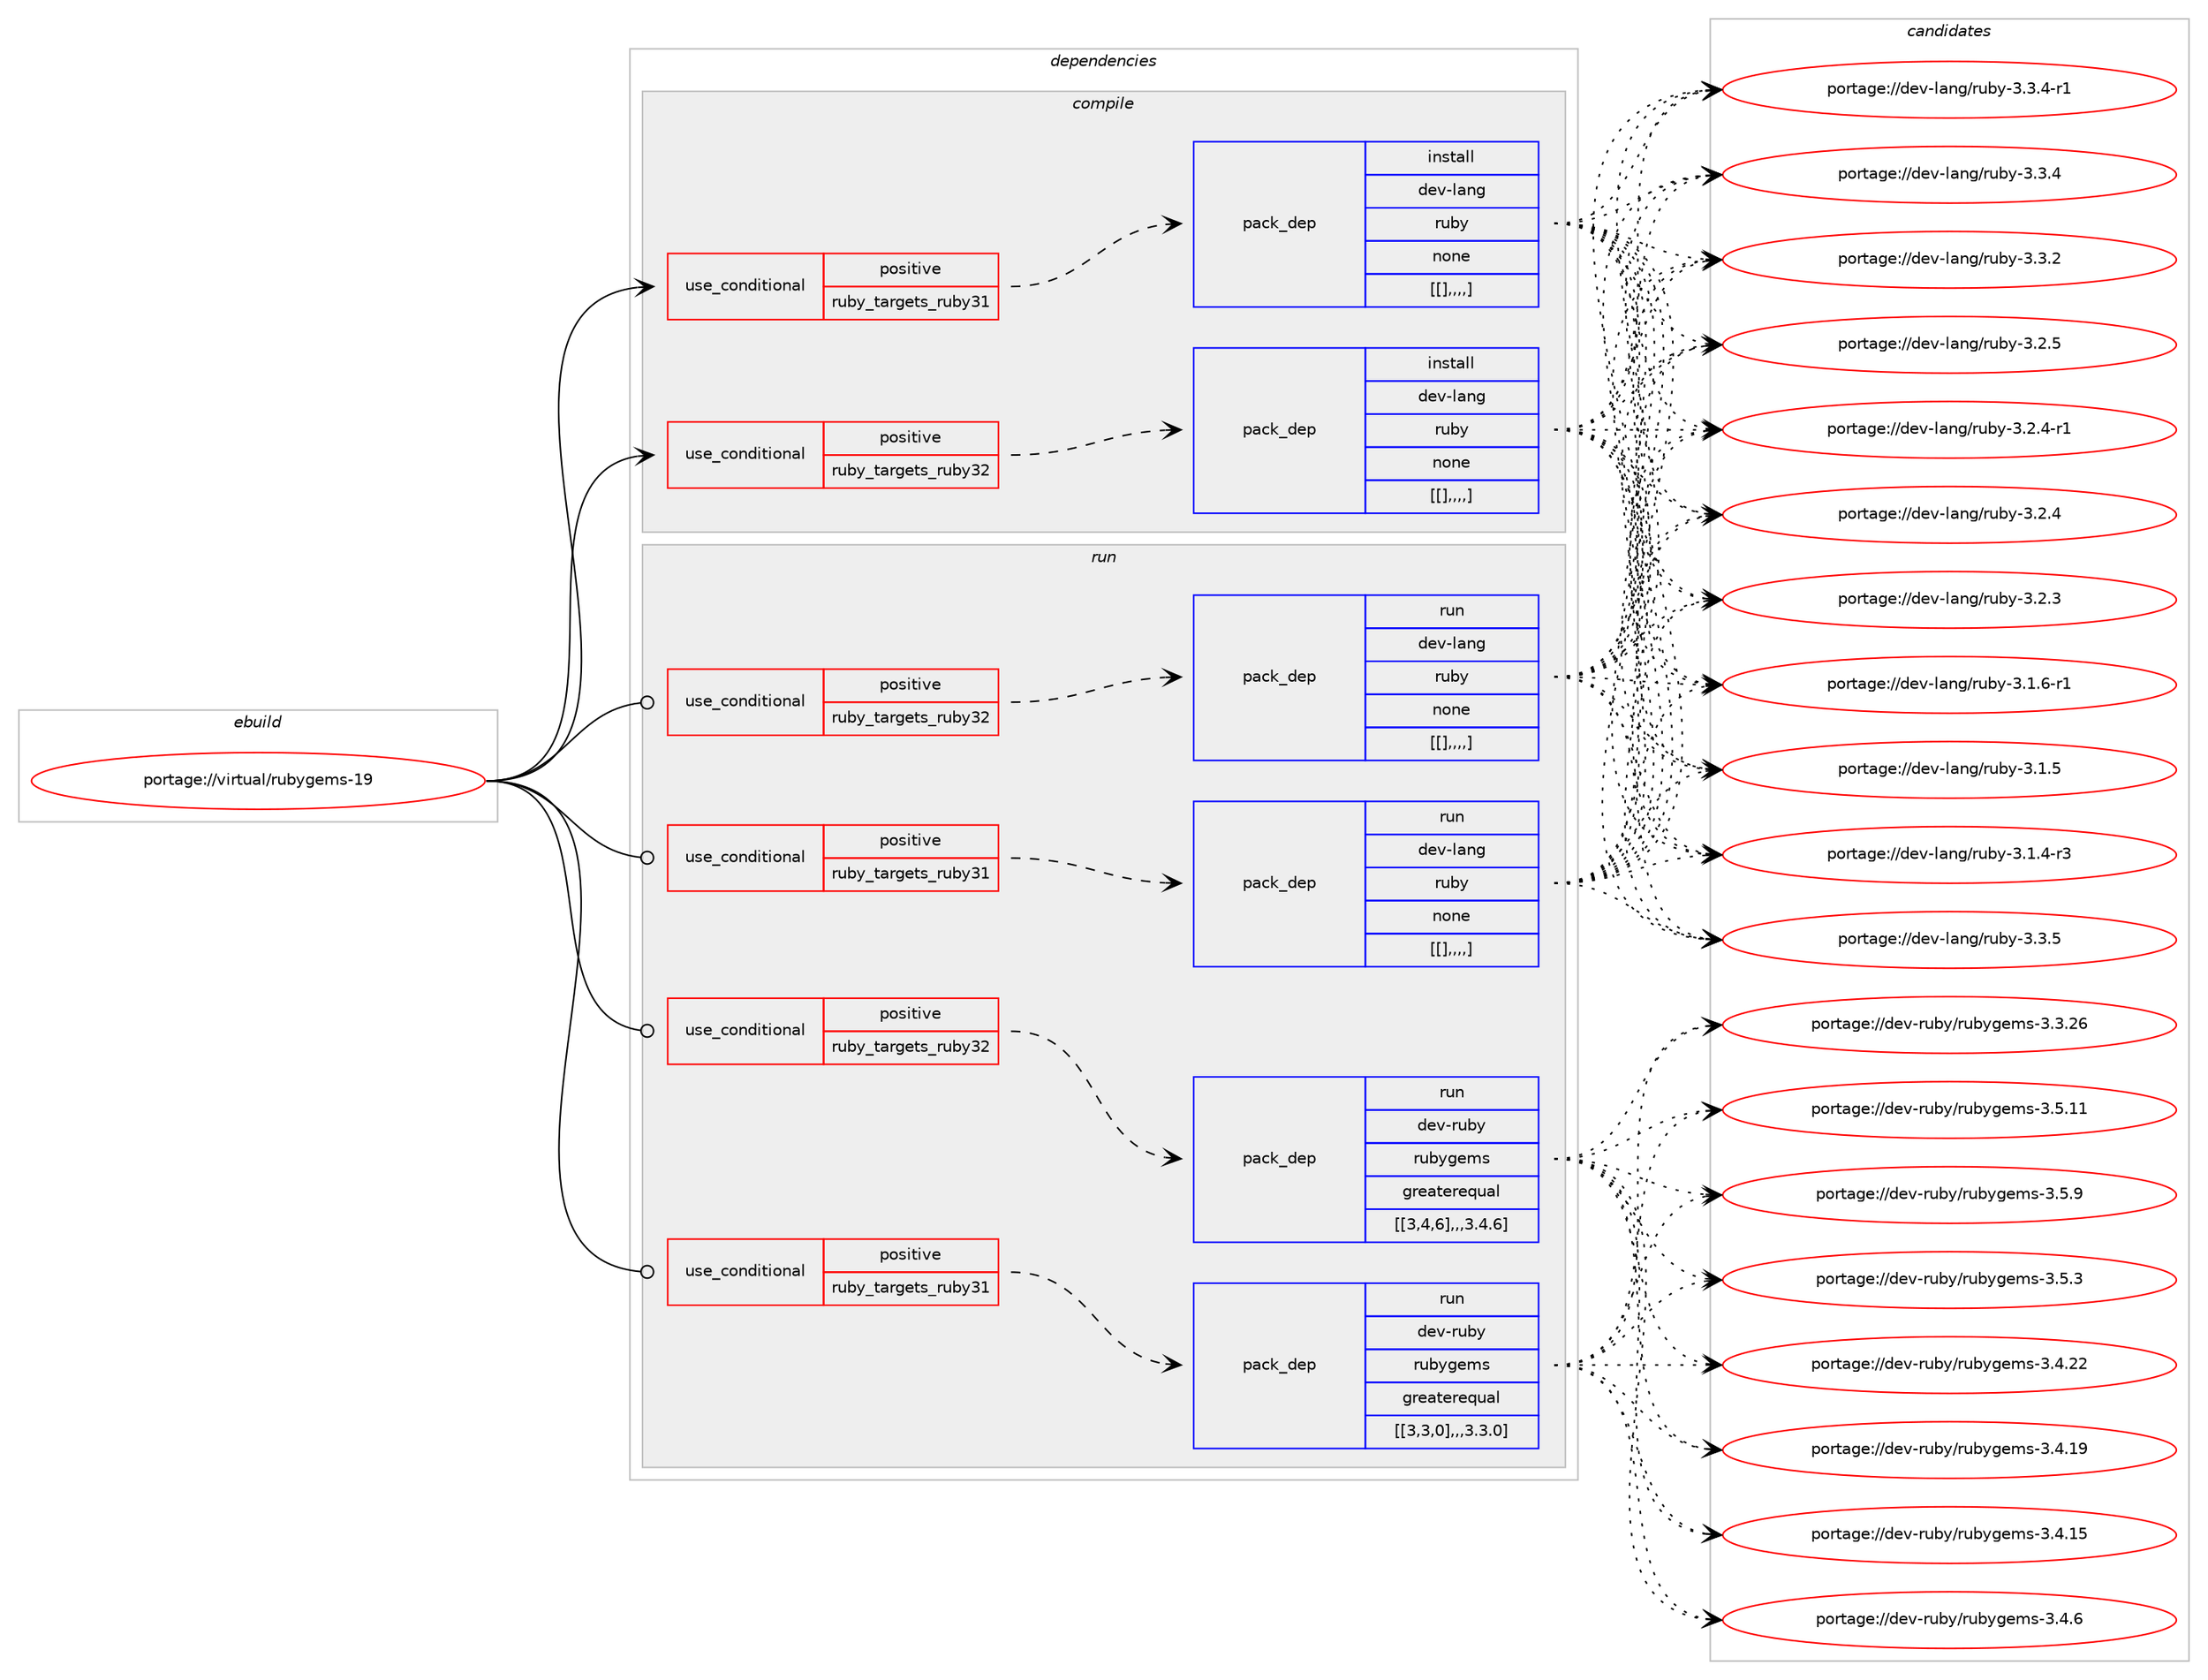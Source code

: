 digraph prolog {

# *************
# Graph options
# *************

newrank=true;
concentrate=true;
compound=true;
graph [rankdir=LR,fontname=Helvetica,fontsize=10,ranksep=1.5];#, ranksep=2.5, nodesep=0.2];
edge  [arrowhead=vee];
node  [fontname=Helvetica,fontsize=10];

# **********
# The ebuild
# **********

subgraph cluster_leftcol {
color=gray;
label=<<i>ebuild</i>>;
id [label="portage://virtual/rubygems-19", color=red, width=4, href="../virtual/rubygems-19.svg"];
}

# ****************
# The dependencies
# ****************

subgraph cluster_midcol {
color=gray;
label=<<i>dependencies</i>>;
subgraph cluster_compile {
fillcolor="#eeeeee";
style=filled;
label=<<i>compile</i>>;
subgraph cond123447 {
dependency463715 [label=<<TABLE BORDER="0" CELLBORDER="1" CELLSPACING="0" CELLPADDING="4"><TR><TD ROWSPAN="3" CELLPADDING="10">use_conditional</TD></TR><TR><TD>positive</TD></TR><TR><TD>ruby_targets_ruby31</TD></TR></TABLE>>, shape=none, color=red];
subgraph pack336926 {
dependency463716 [label=<<TABLE BORDER="0" CELLBORDER="1" CELLSPACING="0" CELLPADDING="4" WIDTH="220"><TR><TD ROWSPAN="6" CELLPADDING="30">pack_dep</TD></TR><TR><TD WIDTH="110">install</TD></TR><TR><TD>dev-lang</TD></TR><TR><TD>ruby</TD></TR><TR><TD>none</TD></TR><TR><TD>[[],,,,]</TD></TR></TABLE>>, shape=none, color=blue];
}
dependency463715:e -> dependency463716:w [weight=20,style="dashed",arrowhead="vee"];
}
id:e -> dependency463715:w [weight=20,style="solid",arrowhead="vee"];
subgraph cond123448 {
dependency463717 [label=<<TABLE BORDER="0" CELLBORDER="1" CELLSPACING="0" CELLPADDING="4"><TR><TD ROWSPAN="3" CELLPADDING="10">use_conditional</TD></TR><TR><TD>positive</TD></TR><TR><TD>ruby_targets_ruby32</TD></TR></TABLE>>, shape=none, color=red];
subgraph pack336927 {
dependency463718 [label=<<TABLE BORDER="0" CELLBORDER="1" CELLSPACING="0" CELLPADDING="4" WIDTH="220"><TR><TD ROWSPAN="6" CELLPADDING="30">pack_dep</TD></TR><TR><TD WIDTH="110">install</TD></TR><TR><TD>dev-lang</TD></TR><TR><TD>ruby</TD></TR><TR><TD>none</TD></TR><TR><TD>[[],,,,]</TD></TR></TABLE>>, shape=none, color=blue];
}
dependency463717:e -> dependency463718:w [weight=20,style="dashed",arrowhead="vee"];
}
id:e -> dependency463717:w [weight=20,style="solid",arrowhead="vee"];
}
subgraph cluster_compileandrun {
fillcolor="#eeeeee";
style=filled;
label=<<i>compile and run</i>>;
}
subgraph cluster_run {
fillcolor="#eeeeee";
style=filled;
label=<<i>run</i>>;
subgraph cond123449 {
dependency463719 [label=<<TABLE BORDER="0" CELLBORDER="1" CELLSPACING="0" CELLPADDING="4"><TR><TD ROWSPAN="3" CELLPADDING="10">use_conditional</TD></TR><TR><TD>positive</TD></TR><TR><TD>ruby_targets_ruby31</TD></TR></TABLE>>, shape=none, color=red];
subgraph pack336928 {
dependency463720 [label=<<TABLE BORDER="0" CELLBORDER="1" CELLSPACING="0" CELLPADDING="4" WIDTH="220"><TR><TD ROWSPAN="6" CELLPADDING="30">pack_dep</TD></TR><TR><TD WIDTH="110">run</TD></TR><TR><TD>dev-lang</TD></TR><TR><TD>ruby</TD></TR><TR><TD>none</TD></TR><TR><TD>[[],,,,]</TD></TR></TABLE>>, shape=none, color=blue];
}
dependency463719:e -> dependency463720:w [weight=20,style="dashed",arrowhead="vee"];
}
id:e -> dependency463719:w [weight=20,style="solid",arrowhead="odot"];
subgraph cond123450 {
dependency463721 [label=<<TABLE BORDER="0" CELLBORDER="1" CELLSPACING="0" CELLPADDING="4"><TR><TD ROWSPAN="3" CELLPADDING="10">use_conditional</TD></TR><TR><TD>positive</TD></TR><TR><TD>ruby_targets_ruby31</TD></TR></TABLE>>, shape=none, color=red];
subgraph pack336929 {
dependency463722 [label=<<TABLE BORDER="0" CELLBORDER="1" CELLSPACING="0" CELLPADDING="4" WIDTH="220"><TR><TD ROWSPAN="6" CELLPADDING="30">pack_dep</TD></TR><TR><TD WIDTH="110">run</TD></TR><TR><TD>dev-ruby</TD></TR><TR><TD>rubygems</TD></TR><TR><TD>greaterequal</TD></TR><TR><TD>[[3,3,0],,,3.3.0]</TD></TR></TABLE>>, shape=none, color=blue];
}
dependency463721:e -> dependency463722:w [weight=20,style="dashed",arrowhead="vee"];
}
id:e -> dependency463721:w [weight=20,style="solid",arrowhead="odot"];
subgraph cond123451 {
dependency463723 [label=<<TABLE BORDER="0" CELLBORDER="1" CELLSPACING="0" CELLPADDING="4"><TR><TD ROWSPAN="3" CELLPADDING="10">use_conditional</TD></TR><TR><TD>positive</TD></TR><TR><TD>ruby_targets_ruby32</TD></TR></TABLE>>, shape=none, color=red];
subgraph pack336930 {
dependency463724 [label=<<TABLE BORDER="0" CELLBORDER="1" CELLSPACING="0" CELLPADDING="4" WIDTH="220"><TR><TD ROWSPAN="6" CELLPADDING="30">pack_dep</TD></TR><TR><TD WIDTH="110">run</TD></TR><TR><TD>dev-lang</TD></TR><TR><TD>ruby</TD></TR><TR><TD>none</TD></TR><TR><TD>[[],,,,]</TD></TR></TABLE>>, shape=none, color=blue];
}
dependency463723:e -> dependency463724:w [weight=20,style="dashed",arrowhead="vee"];
}
id:e -> dependency463723:w [weight=20,style="solid",arrowhead="odot"];
subgraph cond123452 {
dependency463725 [label=<<TABLE BORDER="0" CELLBORDER="1" CELLSPACING="0" CELLPADDING="4"><TR><TD ROWSPAN="3" CELLPADDING="10">use_conditional</TD></TR><TR><TD>positive</TD></TR><TR><TD>ruby_targets_ruby32</TD></TR></TABLE>>, shape=none, color=red];
subgraph pack336931 {
dependency463726 [label=<<TABLE BORDER="0" CELLBORDER="1" CELLSPACING="0" CELLPADDING="4" WIDTH="220"><TR><TD ROWSPAN="6" CELLPADDING="30">pack_dep</TD></TR><TR><TD WIDTH="110">run</TD></TR><TR><TD>dev-ruby</TD></TR><TR><TD>rubygems</TD></TR><TR><TD>greaterequal</TD></TR><TR><TD>[[3,4,6],,,3.4.6]</TD></TR></TABLE>>, shape=none, color=blue];
}
dependency463725:e -> dependency463726:w [weight=20,style="dashed",arrowhead="vee"];
}
id:e -> dependency463725:w [weight=20,style="solid",arrowhead="odot"];
}
}

# **************
# The candidates
# **************

subgraph cluster_choices {
rank=same;
color=gray;
label=<<i>candidates</i>>;

subgraph choice336926 {
color=black;
nodesep=1;
choice10010111845108971101034711411798121455146514653 [label="portage://dev-lang/ruby-3.3.5", color=red, width=4,href="../dev-lang/ruby-3.3.5.svg"];
choice100101118451089711010347114117981214551465146524511449 [label="portage://dev-lang/ruby-3.3.4-r1", color=red, width=4,href="../dev-lang/ruby-3.3.4-r1.svg"];
choice10010111845108971101034711411798121455146514652 [label="portage://dev-lang/ruby-3.3.4", color=red, width=4,href="../dev-lang/ruby-3.3.4.svg"];
choice10010111845108971101034711411798121455146514650 [label="portage://dev-lang/ruby-3.3.2", color=red, width=4,href="../dev-lang/ruby-3.3.2.svg"];
choice10010111845108971101034711411798121455146504653 [label="portage://dev-lang/ruby-3.2.5", color=red, width=4,href="../dev-lang/ruby-3.2.5.svg"];
choice100101118451089711010347114117981214551465046524511449 [label="portage://dev-lang/ruby-3.2.4-r1", color=red, width=4,href="../dev-lang/ruby-3.2.4-r1.svg"];
choice10010111845108971101034711411798121455146504652 [label="portage://dev-lang/ruby-3.2.4", color=red, width=4,href="../dev-lang/ruby-3.2.4.svg"];
choice10010111845108971101034711411798121455146504651 [label="portage://dev-lang/ruby-3.2.3", color=red, width=4,href="../dev-lang/ruby-3.2.3.svg"];
choice100101118451089711010347114117981214551464946544511449 [label="portage://dev-lang/ruby-3.1.6-r1", color=red, width=4,href="../dev-lang/ruby-3.1.6-r1.svg"];
choice10010111845108971101034711411798121455146494653 [label="portage://dev-lang/ruby-3.1.5", color=red, width=4,href="../dev-lang/ruby-3.1.5.svg"];
choice100101118451089711010347114117981214551464946524511451 [label="portage://dev-lang/ruby-3.1.4-r3", color=red, width=4,href="../dev-lang/ruby-3.1.4-r3.svg"];
dependency463716:e -> choice10010111845108971101034711411798121455146514653:w [style=dotted,weight="100"];
dependency463716:e -> choice100101118451089711010347114117981214551465146524511449:w [style=dotted,weight="100"];
dependency463716:e -> choice10010111845108971101034711411798121455146514652:w [style=dotted,weight="100"];
dependency463716:e -> choice10010111845108971101034711411798121455146514650:w [style=dotted,weight="100"];
dependency463716:e -> choice10010111845108971101034711411798121455146504653:w [style=dotted,weight="100"];
dependency463716:e -> choice100101118451089711010347114117981214551465046524511449:w [style=dotted,weight="100"];
dependency463716:e -> choice10010111845108971101034711411798121455146504652:w [style=dotted,weight="100"];
dependency463716:e -> choice10010111845108971101034711411798121455146504651:w [style=dotted,weight="100"];
dependency463716:e -> choice100101118451089711010347114117981214551464946544511449:w [style=dotted,weight="100"];
dependency463716:e -> choice10010111845108971101034711411798121455146494653:w [style=dotted,weight="100"];
dependency463716:e -> choice100101118451089711010347114117981214551464946524511451:w [style=dotted,weight="100"];
}
subgraph choice336927 {
color=black;
nodesep=1;
choice10010111845108971101034711411798121455146514653 [label="portage://dev-lang/ruby-3.3.5", color=red, width=4,href="../dev-lang/ruby-3.3.5.svg"];
choice100101118451089711010347114117981214551465146524511449 [label="portage://dev-lang/ruby-3.3.4-r1", color=red, width=4,href="../dev-lang/ruby-3.3.4-r1.svg"];
choice10010111845108971101034711411798121455146514652 [label="portage://dev-lang/ruby-3.3.4", color=red, width=4,href="../dev-lang/ruby-3.3.4.svg"];
choice10010111845108971101034711411798121455146514650 [label="portage://dev-lang/ruby-3.3.2", color=red, width=4,href="../dev-lang/ruby-3.3.2.svg"];
choice10010111845108971101034711411798121455146504653 [label="portage://dev-lang/ruby-3.2.5", color=red, width=4,href="../dev-lang/ruby-3.2.5.svg"];
choice100101118451089711010347114117981214551465046524511449 [label="portage://dev-lang/ruby-3.2.4-r1", color=red, width=4,href="../dev-lang/ruby-3.2.4-r1.svg"];
choice10010111845108971101034711411798121455146504652 [label="portage://dev-lang/ruby-3.2.4", color=red, width=4,href="../dev-lang/ruby-3.2.4.svg"];
choice10010111845108971101034711411798121455146504651 [label="portage://dev-lang/ruby-3.2.3", color=red, width=4,href="../dev-lang/ruby-3.2.3.svg"];
choice100101118451089711010347114117981214551464946544511449 [label="portage://dev-lang/ruby-3.1.6-r1", color=red, width=4,href="../dev-lang/ruby-3.1.6-r1.svg"];
choice10010111845108971101034711411798121455146494653 [label="portage://dev-lang/ruby-3.1.5", color=red, width=4,href="../dev-lang/ruby-3.1.5.svg"];
choice100101118451089711010347114117981214551464946524511451 [label="portage://dev-lang/ruby-3.1.4-r3", color=red, width=4,href="../dev-lang/ruby-3.1.4-r3.svg"];
dependency463718:e -> choice10010111845108971101034711411798121455146514653:w [style=dotted,weight="100"];
dependency463718:e -> choice100101118451089711010347114117981214551465146524511449:w [style=dotted,weight="100"];
dependency463718:e -> choice10010111845108971101034711411798121455146514652:w [style=dotted,weight="100"];
dependency463718:e -> choice10010111845108971101034711411798121455146514650:w [style=dotted,weight="100"];
dependency463718:e -> choice10010111845108971101034711411798121455146504653:w [style=dotted,weight="100"];
dependency463718:e -> choice100101118451089711010347114117981214551465046524511449:w [style=dotted,weight="100"];
dependency463718:e -> choice10010111845108971101034711411798121455146504652:w [style=dotted,weight="100"];
dependency463718:e -> choice10010111845108971101034711411798121455146504651:w [style=dotted,weight="100"];
dependency463718:e -> choice100101118451089711010347114117981214551464946544511449:w [style=dotted,weight="100"];
dependency463718:e -> choice10010111845108971101034711411798121455146494653:w [style=dotted,weight="100"];
dependency463718:e -> choice100101118451089711010347114117981214551464946524511451:w [style=dotted,weight="100"];
}
subgraph choice336928 {
color=black;
nodesep=1;
choice10010111845108971101034711411798121455146514653 [label="portage://dev-lang/ruby-3.3.5", color=red, width=4,href="../dev-lang/ruby-3.3.5.svg"];
choice100101118451089711010347114117981214551465146524511449 [label="portage://dev-lang/ruby-3.3.4-r1", color=red, width=4,href="../dev-lang/ruby-3.3.4-r1.svg"];
choice10010111845108971101034711411798121455146514652 [label="portage://dev-lang/ruby-3.3.4", color=red, width=4,href="../dev-lang/ruby-3.3.4.svg"];
choice10010111845108971101034711411798121455146514650 [label="portage://dev-lang/ruby-3.3.2", color=red, width=4,href="../dev-lang/ruby-3.3.2.svg"];
choice10010111845108971101034711411798121455146504653 [label="portage://dev-lang/ruby-3.2.5", color=red, width=4,href="../dev-lang/ruby-3.2.5.svg"];
choice100101118451089711010347114117981214551465046524511449 [label="portage://dev-lang/ruby-3.2.4-r1", color=red, width=4,href="../dev-lang/ruby-3.2.4-r1.svg"];
choice10010111845108971101034711411798121455146504652 [label="portage://dev-lang/ruby-3.2.4", color=red, width=4,href="../dev-lang/ruby-3.2.4.svg"];
choice10010111845108971101034711411798121455146504651 [label="portage://dev-lang/ruby-3.2.3", color=red, width=4,href="../dev-lang/ruby-3.2.3.svg"];
choice100101118451089711010347114117981214551464946544511449 [label="portage://dev-lang/ruby-3.1.6-r1", color=red, width=4,href="../dev-lang/ruby-3.1.6-r1.svg"];
choice10010111845108971101034711411798121455146494653 [label="portage://dev-lang/ruby-3.1.5", color=red, width=4,href="../dev-lang/ruby-3.1.5.svg"];
choice100101118451089711010347114117981214551464946524511451 [label="portage://dev-lang/ruby-3.1.4-r3", color=red, width=4,href="../dev-lang/ruby-3.1.4-r3.svg"];
dependency463720:e -> choice10010111845108971101034711411798121455146514653:w [style=dotted,weight="100"];
dependency463720:e -> choice100101118451089711010347114117981214551465146524511449:w [style=dotted,weight="100"];
dependency463720:e -> choice10010111845108971101034711411798121455146514652:w [style=dotted,weight="100"];
dependency463720:e -> choice10010111845108971101034711411798121455146514650:w [style=dotted,weight="100"];
dependency463720:e -> choice10010111845108971101034711411798121455146504653:w [style=dotted,weight="100"];
dependency463720:e -> choice100101118451089711010347114117981214551465046524511449:w [style=dotted,weight="100"];
dependency463720:e -> choice10010111845108971101034711411798121455146504652:w [style=dotted,weight="100"];
dependency463720:e -> choice10010111845108971101034711411798121455146504651:w [style=dotted,weight="100"];
dependency463720:e -> choice100101118451089711010347114117981214551464946544511449:w [style=dotted,weight="100"];
dependency463720:e -> choice10010111845108971101034711411798121455146494653:w [style=dotted,weight="100"];
dependency463720:e -> choice100101118451089711010347114117981214551464946524511451:w [style=dotted,weight="100"];
}
subgraph choice336929 {
color=black;
nodesep=1;
choice1001011184511411798121471141179812110310110911545514653464949 [label="portage://dev-ruby/rubygems-3.5.11", color=red, width=4,href="../dev-ruby/rubygems-3.5.11.svg"];
choice10010111845114117981214711411798121103101109115455146534657 [label="portage://dev-ruby/rubygems-3.5.9", color=red, width=4,href="../dev-ruby/rubygems-3.5.9.svg"];
choice10010111845114117981214711411798121103101109115455146534651 [label="portage://dev-ruby/rubygems-3.5.3", color=red, width=4,href="../dev-ruby/rubygems-3.5.3.svg"];
choice1001011184511411798121471141179812110310110911545514652465050 [label="portage://dev-ruby/rubygems-3.4.22", color=red, width=4,href="../dev-ruby/rubygems-3.4.22.svg"];
choice1001011184511411798121471141179812110310110911545514652464957 [label="portage://dev-ruby/rubygems-3.4.19", color=red, width=4,href="../dev-ruby/rubygems-3.4.19.svg"];
choice1001011184511411798121471141179812110310110911545514652464953 [label="portage://dev-ruby/rubygems-3.4.15", color=red, width=4,href="../dev-ruby/rubygems-3.4.15.svg"];
choice10010111845114117981214711411798121103101109115455146524654 [label="portage://dev-ruby/rubygems-3.4.6", color=red, width=4,href="../dev-ruby/rubygems-3.4.6.svg"];
choice1001011184511411798121471141179812110310110911545514651465054 [label="portage://dev-ruby/rubygems-3.3.26", color=red, width=4,href="../dev-ruby/rubygems-3.3.26.svg"];
dependency463722:e -> choice1001011184511411798121471141179812110310110911545514653464949:w [style=dotted,weight="100"];
dependency463722:e -> choice10010111845114117981214711411798121103101109115455146534657:w [style=dotted,weight="100"];
dependency463722:e -> choice10010111845114117981214711411798121103101109115455146534651:w [style=dotted,weight="100"];
dependency463722:e -> choice1001011184511411798121471141179812110310110911545514652465050:w [style=dotted,weight="100"];
dependency463722:e -> choice1001011184511411798121471141179812110310110911545514652464957:w [style=dotted,weight="100"];
dependency463722:e -> choice1001011184511411798121471141179812110310110911545514652464953:w [style=dotted,weight="100"];
dependency463722:e -> choice10010111845114117981214711411798121103101109115455146524654:w [style=dotted,weight="100"];
dependency463722:e -> choice1001011184511411798121471141179812110310110911545514651465054:w [style=dotted,weight="100"];
}
subgraph choice336930 {
color=black;
nodesep=1;
choice10010111845108971101034711411798121455146514653 [label="portage://dev-lang/ruby-3.3.5", color=red, width=4,href="../dev-lang/ruby-3.3.5.svg"];
choice100101118451089711010347114117981214551465146524511449 [label="portage://dev-lang/ruby-3.3.4-r1", color=red, width=4,href="../dev-lang/ruby-3.3.4-r1.svg"];
choice10010111845108971101034711411798121455146514652 [label="portage://dev-lang/ruby-3.3.4", color=red, width=4,href="../dev-lang/ruby-3.3.4.svg"];
choice10010111845108971101034711411798121455146514650 [label="portage://dev-lang/ruby-3.3.2", color=red, width=4,href="../dev-lang/ruby-3.3.2.svg"];
choice10010111845108971101034711411798121455146504653 [label="portage://dev-lang/ruby-3.2.5", color=red, width=4,href="../dev-lang/ruby-3.2.5.svg"];
choice100101118451089711010347114117981214551465046524511449 [label="portage://dev-lang/ruby-3.2.4-r1", color=red, width=4,href="../dev-lang/ruby-3.2.4-r1.svg"];
choice10010111845108971101034711411798121455146504652 [label="portage://dev-lang/ruby-3.2.4", color=red, width=4,href="../dev-lang/ruby-3.2.4.svg"];
choice10010111845108971101034711411798121455146504651 [label="portage://dev-lang/ruby-3.2.3", color=red, width=4,href="../dev-lang/ruby-3.2.3.svg"];
choice100101118451089711010347114117981214551464946544511449 [label="portage://dev-lang/ruby-3.1.6-r1", color=red, width=4,href="../dev-lang/ruby-3.1.6-r1.svg"];
choice10010111845108971101034711411798121455146494653 [label="portage://dev-lang/ruby-3.1.5", color=red, width=4,href="../dev-lang/ruby-3.1.5.svg"];
choice100101118451089711010347114117981214551464946524511451 [label="portage://dev-lang/ruby-3.1.4-r3", color=red, width=4,href="../dev-lang/ruby-3.1.4-r3.svg"];
dependency463724:e -> choice10010111845108971101034711411798121455146514653:w [style=dotted,weight="100"];
dependency463724:e -> choice100101118451089711010347114117981214551465146524511449:w [style=dotted,weight="100"];
dependency463724:e -> choice10010111845108971101034711411798121455146514652:w [style=dotted,weight="100"];
dependency463724:e -> choice10010111845108971101034711411798121455146514650:w [style=dotted,weight="100"];
dependency463724:e -> choice10010111845108971101034711411798121455146504653:w [style=dotted,weight="100"];
dependency463724:e -> choice100101118451089711010347114117981214551465046524511449:w [style=dotted,weight="100"];
dependency463724:e -> choice10010111845108971101034711411798121455146504652:w [style=dotted,weight="100"];
dependency463724:e -> choice10010111845108971101034711411798121455146504651:w [style=dotted,weight="100"];
dependency463724:e -> choice100101118451089711010347114117981214551464946544511449:w [style=dotted,weight="100"];
dependency463724:e -> choice10010111845108971101034711411798121455146494653:w [style=dotted,weight="100"];
dependency463724:e -> choice100101118451089711010347114117981214551464946524511451:w [style=dotted,weight="100"];
}
subgraph choice336931 {
color=black;
nodesep=1;
choice1001011184511411798121471141179812110310110911545514653464949 [label="portage://dev-ruby/rubygems-3.5.11", color=red, width=4,href="../dev-ruby/rubygems-3.5.11.svg"];
choice10010111845114117981214711411798121103101109115455146534657 [label="portage://dev-ruby/rubygems-3.5.9", color=red, width=4,href="../dev-ruby/rubygems-3.5.9.svg"];
choice10010111845114117981214711411798121103101109115455146534651 [label="portage://dev-ruby/rubygems-3.5.3", color=red, width=4,href="../dev-ruby/rubygems-3.5.3.svg"];
choice1001011184511411798121471141179812110310110911545514652465050 [label="portage://dev-ruby/rubygems-3.4.22", color=red, width=4,href="../dev-ruby/rubygems-3.4.22.svg"];
choice1001011184511411798121471141179812110310110911545514652464957 [label="portage://dev-ruby/rubygems-3.4.19", color=red, width=4,href="../dev-ruby/rubygems-3.4.19.svg"];
choice1001011184511411798121471141179812110310110911545514652464953 [label="portage://dev-ruby/rubygems-3.4.15", color=red, width=4,href="../dev-ruby/rubygems-3.4.15.svg"];
choice10010111845114117981214711411798121103101109115455146524654 [label="portage://dev-ruby/rubygems-3.4.6", color=red, width=4,href="../dev-ruby/rubygems-3.4.6.svg"];
choice1001011184511411798121471141179812110310110911545514651465054 [label="portage://dev-ruby/rubygems-3.3.26", color=red, width=4,href="../dev-ruby/rubygems-3.3.26.svg"];
dependency463726:e -> choice1001011184511411798121471141179812110310110911545514653464949:w [style=dotted,weight="100"];
dependency463726:e -> choice10010111845114117981214711411798121103101109115455146534657:w [style=dotted,weight="100"];
dependency463726:e -> choice10010111845114117981214711411798121103101109115455146534651:w [style=dotted,weight="100"];
dependency463726:e -> choice1001011184511411798121471141179812110310110911545514652465050:w [style=dotted,weight="100"];
dependency463726:e -> choice1001011184511411798121471141179812110310110911545514652464957:w [style=dotted,weight="100"];
dependency463726:e -> choice1001011184511411798121471141179812110310110911545514652464953:w [style=dotted,weight="100"];
dependency463726:e -> choice10010111845114117981214711411798121103101109115455146524654:w [style=dotted,weight="100"];
dependency463726:e -> choice1001011184511411798121471141179812110310110911545514651465054:w [style=dotted,weight="100"];
}
}

}
